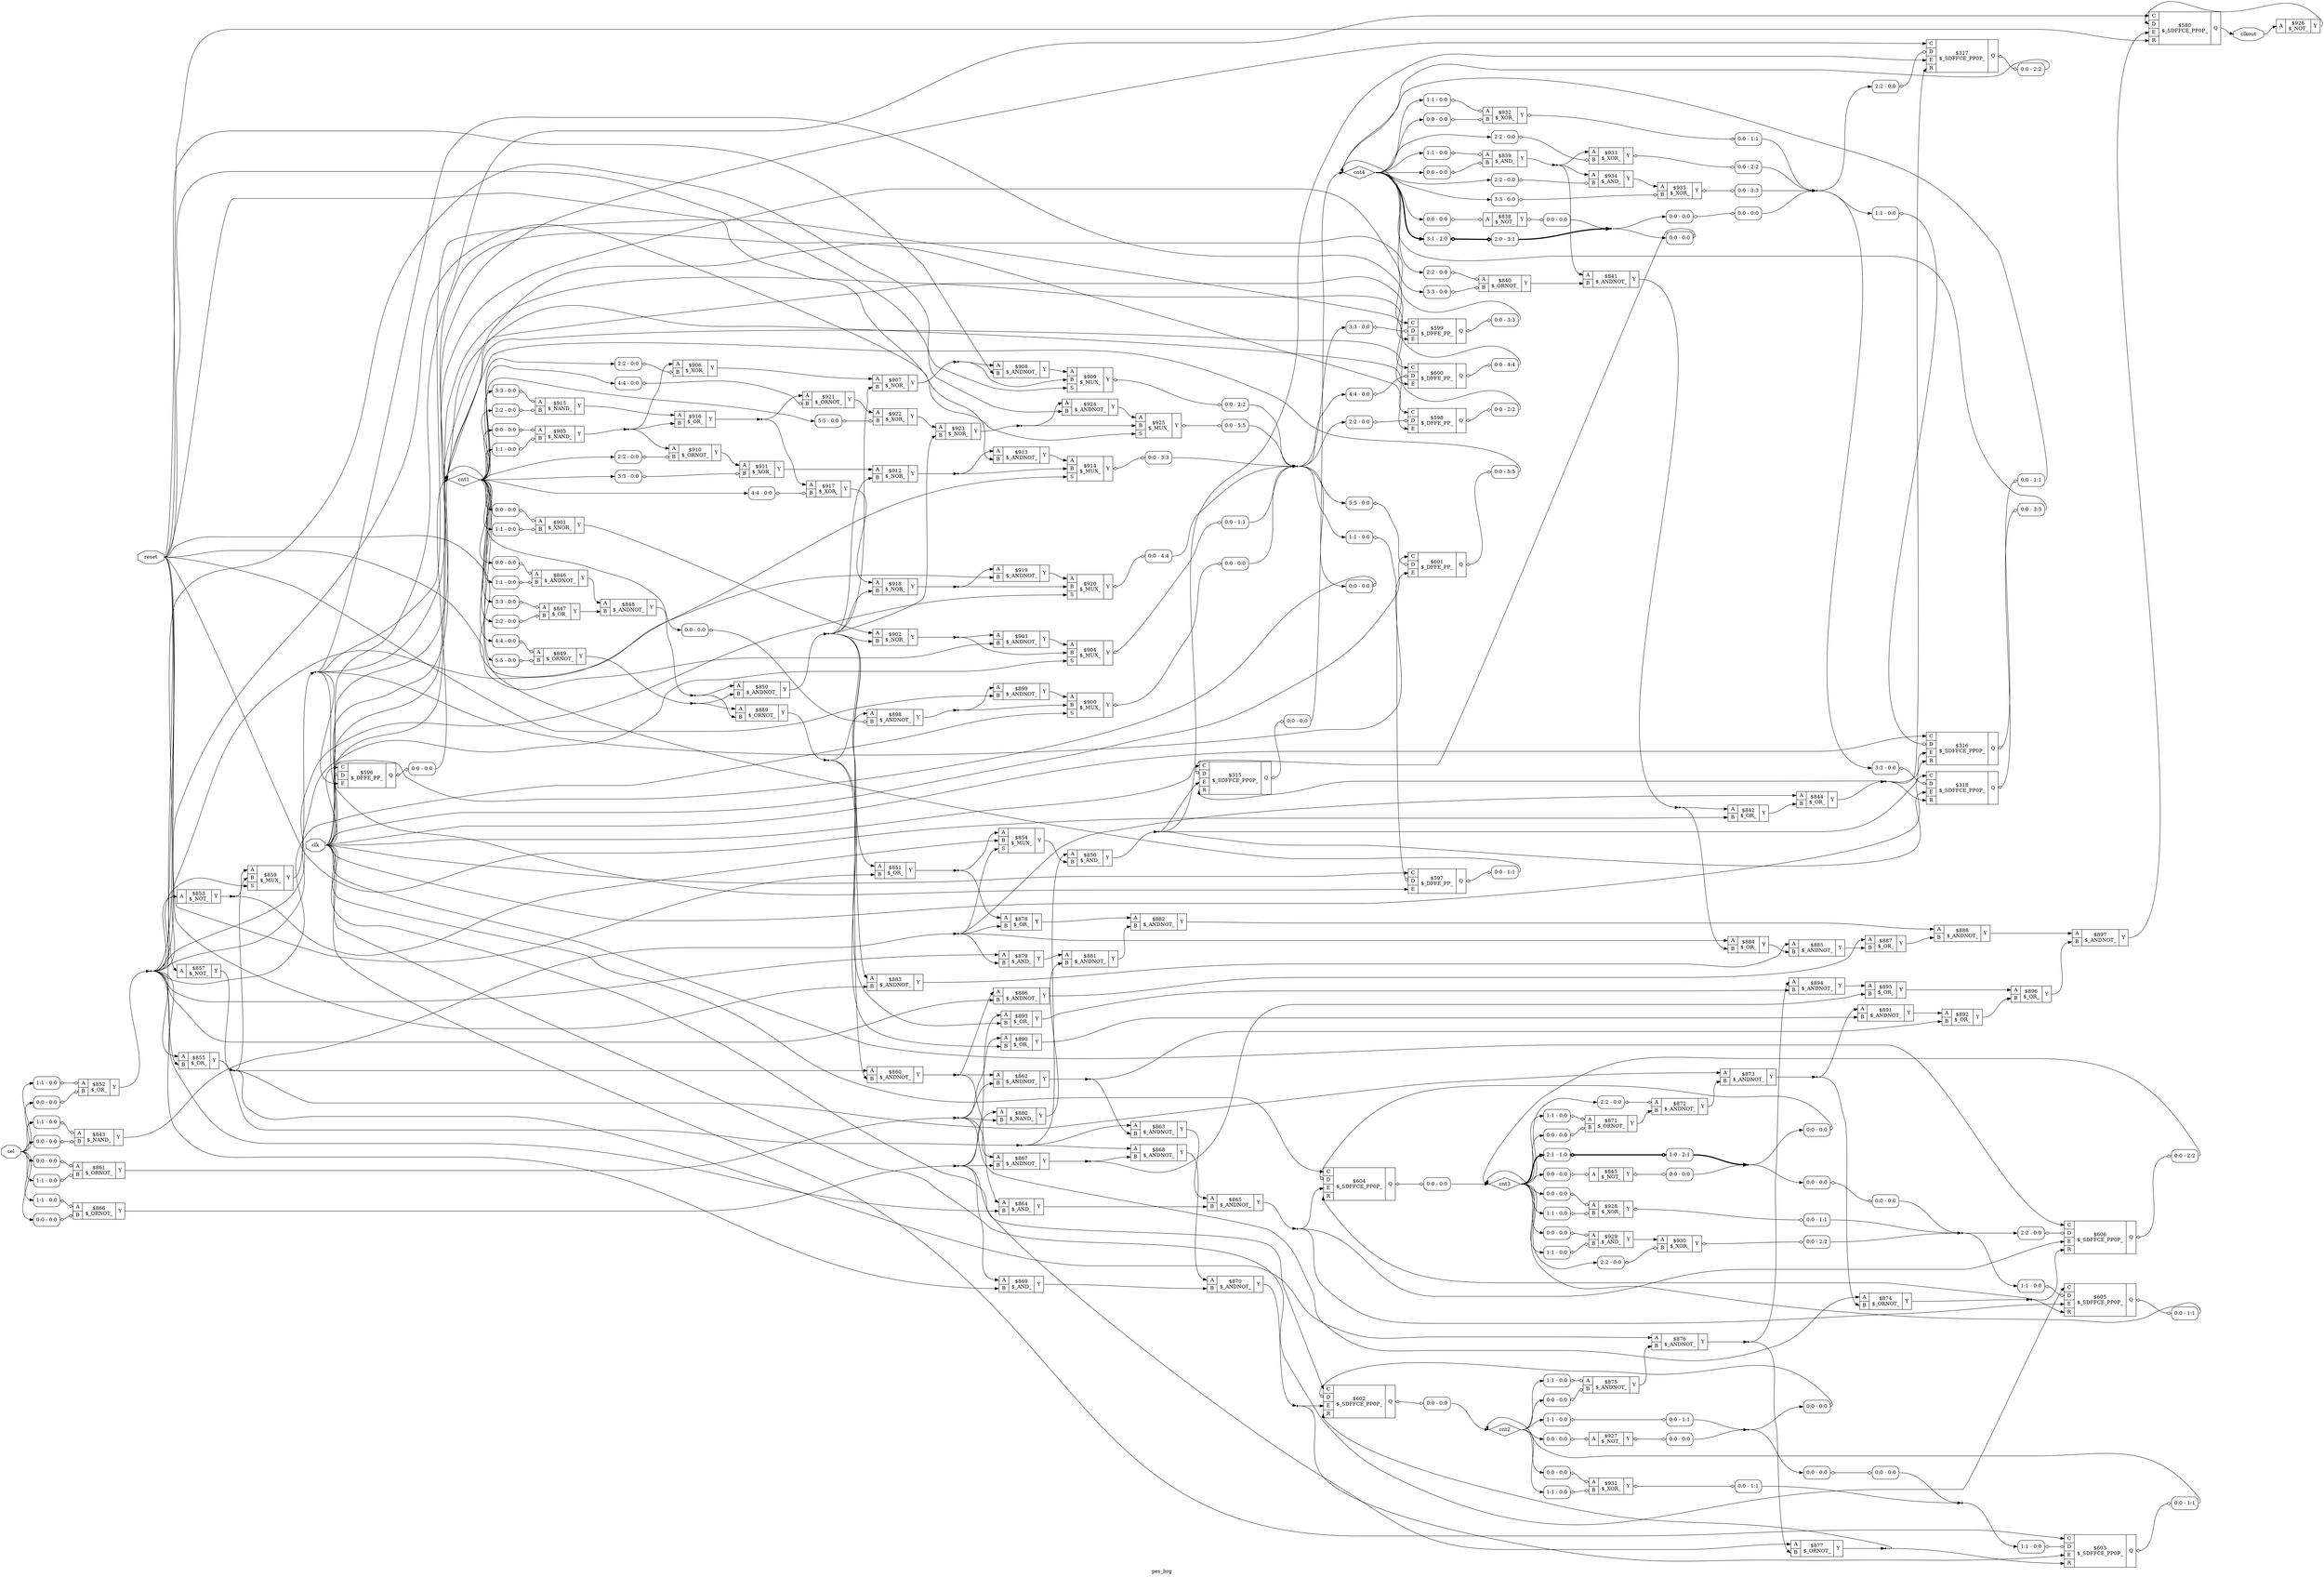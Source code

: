 digraph "pes_brg" {
label="pes_brg";
rankdir="LR";
remincross=true;
n90 [ shape=octagon, label="clk", color="black", fontcolor="black" ];
n91 [ shape=octagon, label="clkout", color="black", fontcolor="black" ];
n92 [ shape=diamond, label="cnt1", color="black", fontcolor="black" ];
n93 [ shape=diamond, label="cnt2", color="black", fontcolor="black" ];
n94 [ shape=diamond, label="cnt3", color="black", fontcolor="black" ];
n95 [ shape=diamond, label="cnt4", color="black", fontcolor="black" ];
n96 [ shape=octagon, label="reset", color="black", fontcolor="black" ];
n97 [ shape=octagon, label="sel", color="black", fontcolor="black" ];
c100 [ shape=record, label="{{<p98> A}|$838\n$_NOT_|{<p99> Y}}",  ];
x0 [ shape=record, style=rounded, label="<s0> 0:0 - 0:0 ", color="black", fontcolor="black" ];
x0:e -> c100:p98:w [arrowhead=odiamond, arrowtail=odiamond, dir=both, color="black", fontcolor="black", label=""];
x1 [ shape=record, style=rounded, label="<s0> 0:0 - 0:0 ", color="black", fontcolor="black" ];
c100:p99:e -> x1:w [arrowhead=odiamond, arrowtail=odiamond, dir=both, color="black", fontcolor="black", label=""];
c102 [ shape=record, label="{{<p98> A|<p101> B}|$839\n$_AND_|{<p99> Y}}",  ];
x2 [ shape=record, style=rounded, label="<s0> 1:1 - 0:0 ", color="black", fontcolor="black" ];
x2:e -> c102:p98:w [arrowhead=odiamond, arrowtail=odiamond, dir=both, color="black", fontcolor="black", label=""];
x3 [ shape=record, style=rounded, label="<s0> 0:0 - 0:0 ", color="black", fontcolor="black" ];
x3:e -> c102:p101:w [arrowhead=odiamond, arrowtail=odiamond, dir=both, color="black", fontcolor="black", label=""];
c103 [ shape=record, label="{{<p98> A|<p101> B}|$840\n$_ORNOT_|{<p99> Y}}",  ];
x4 [ shape=record, style=rounded, label="<s0> 2:2 - 0:0 ", color="black", fontcolor="black" ];
x4:e -> c103:p98:w [arrowhead=odiamond, arrowtail=odiamond, dir=both, color="black", fontcolor="black", label=""];
x5 [ shape=record, style=rounded, label="<s0> 3:3 - 0:0 ", color="black", fontcolor="black" ];
x5:e -> c103:p101:w [arrowhead=odiamond, arrowtail=odiamond, dir=both, color="black", fontcolor="black", label=""];
c104 [ shape=record, label="{{<p98> A|<p101> B}|$841\n$_ANDNOT_|{<p99> Y}}",  ];
c105 [ shape=record, label="{{<p98> A|<p101> B}|$842\n$_OR_|{<p99> Y}}",  ];
c106 [ shape=record, label="{{<p98> A|<p101> B}|$843\n$_NAND_|{<p99> Y}}",  ];
x6 [ shape=record, style=rounded, label="<s0> 1:1 - 0:0 ", color="black", fontcolor="black" ];
x6:e -> c106:p98:w [arrowhead=odiamond, arrowtail=odiamond, dir=both, color="black", fontcolor="black", label=""];
x7 [ shape=record, style=rounded, label="<s0> 0:0 - 0:0 ", color="black", fontcolor="black" ];
x7:e -> c106:p101:w [arrowhead=odiamond, arrowtail=odiamond, dir=both, color="black", fontcolor="black", label=""];
c107 [ shape=record, label="{{<p98> A|<p101> B}|$844\n$_OR_|{<p99> Y}}",  ];
c108 [ shape=record, label="{{<p98> A}|$845\n$_NOT_|{<p99> Y}}",  ];
x8 [ shape=record, style=rounded, label="<s0> 0:0 - 0:0 ", color="black", fontcolor="black" ];
x8:e -> c108:p98:w [arrowhead=odiamond, arrowtail=odiamond, dir=both, color="black", fontcolor="black", label=""];
x9 [ shape=record, style=rounded, label="<s0> 0:0 - 0:0 ", color="black", fontcolor="black" ];
c108:p99:e -> x9:w [arrowhead=odiamond, arrowtail=odiamond, dir=both, color="black", fontcolor="black", label=""];
c109 [ shape=record, label="{{<p98> A|<p101> B}|$846\n$_ANDNOT_|{<p99> Y}}",  ];
x10 [ shape=record, style=rounded, label="<s0> 0:0 - 0:0 ", color="black", fontcolor="black" ];
x10:e -> c109:p98:w [arrowhead=odiamond, arrowtail=odiamond, dir=both, color="black", fontcolor="black", label=""];
x11 [ shape=record, style=rounded, label="<s0> 1:1 - 0:0 ", color="black", fontcolor="black" ];
x11:e -> c109:p101:w [arrowhead=odiamond, arrowtail=odiamond, dir=both, color="black", fontcolor="black", label=""];
c110 [ shape=record, label="{{<p98> A|<p101> B}|$847\n$_OR_|{<p99> Y}}",  ];
x12 [ shape=record, style=rounded, label="<s0> 3:3 - 0:0 ", color="black", fontcolor="black" ];
x12:e -> c110:p98:w [arrowhead=odiamond, arrowtail=odiamond, dir=both, color="black", fontcolor="black", label=""];
x13 [ shape=record, style=rounded, label="<s0> 2:2 - 0:0 ", color="black", fontcolor="black" ];
x13:e -> c110:p101:w [arrowhead=odiamond, arrowtail=odiamond, dir=both, color="black", fontcolor="black", label=""];
c111 [ shape=record, label="{{<p98> A|<p101> B}|$848\n$_ANDNOT_|{<p99> Y}}",  ];
c112 [ shape=record, label="{{<p98> A|<p101> B}|$849\n$_ORNOT_|{<p99> Y}}",  ];
x14 [ shape=record, style=rounded, label="<s0> 4:4 - 0:0 ", color="black", fontcolor="black" ];
x14:e -> c112:p98:w [arrowhead=odiamond, arrowtail=odiamond, dir=both, color="black", fontcolor="black", label=""];
x15 [ shape=record, style=rounded, label="<s0> 5:5 - 0:0 ", color="black", fontcolor="black" ];
x15:e -> c112:p101:w [arrowhead=odiamond, arrowtail=odiamond, dir=both, color="black", fontcolor="black", label=""];
c113 [ shape=record, label="{{<p98> A|<p101> B}|$850\n$_ANDNOT_|{<p99> Y}}",  ];
c114 [ shape=record, label="{{<p98> A|<p101> B}|$851\n$_OR_|{<p99> Y}}",  ];
c115 [ shape=record, label="{{<p98> A|<p101> B}|$852\n$_OR_|{<p99> Y}}",  ];
x16 [ shape=record, style=rounded, label="<s0> 1:1 - 0:0 ", color="black", fontcolor="black" ];
x16:e -> c115:p98:w [arrowhead=odiamond, arrowtail=odiamond, dir=both, color="black", fontcolor="black", label=""];
x17 [ shape=record, style=rounded, label="<s0> 0:0 - 0:0 ", color="black", fontcolor="black" ];
x17:e -> c115:p101:w [arrowhead=odiamond, arrowtail=odiamond, dir=both, color="black", fontcolor="black", label=""];
c116 [ shape=record, label="{{<p98> A}|$853\n$_NOT_|{<p99> Y}}",  ];
c118 [ shape=record, label="{{<p98> A|<p101> B|<p117> S}|$854\n$_MUX_|{<p99> Y}}",  ];
c119 [ shape=record, label="{{<p98> A|<p101> B}|$855\n$_OR_|{<p99> Y}}",  ];
c120 [ shape=record, label="{{<p98> A|<p101> B}|$856\n$_AND_|{<p99> Y}}",  ];
c121 [ shape=record, label="{{<p98> A}|$857\n$_NOT_|{<p99> Y}}",  ];
c122 [ shape=record, label="{{<p98> A|<p101> B|<p117> S}|$859\n$_MUX_|{<p99> Y}}",  ];
c123 [ shape=record, label="{{<p98> A|<p101> B}|$860\n$_ANDNOT_|{<p99> Y}}",  ];
c124 [ shape=record, label="{{<p98> A|<p101> B}|$861\n$_ORNOT_|{<p99> Y}}",  ];
x18 [ shape=record, style=rounded, label="<s0> 0:0 - 0:0 ", color="black", fontcolor="black" ];
x18:e -> c124:p98:w [arrowhead=odiamond, arrowtail=odiamond, dir=both, color="black", fontcolor="black", label=""];
x19 [ shape=record, style=rounded, label="<s0> 1:1 - 0:0 ", color="black", fontcolor="black" ];
x19:e -> c124:p101:w [arrowhead=odiamond, arrowtail=odiamond, dir=both, color="black", fontcolor="black", label=""];
c125 [ shape=record, label="{{<p98> A|<p101> B}|$862\n$_ANDNOT_|{<p99> Y}}",  ];
c126 [ shape=record, label="{{<p98> A|<p101> B}|$863\n$_ANDNOT_|{<p99> Y}}",  ];
c127 [ shape=record, label="{{<p98> A|<p101> B}|$864\n$_AND_|{<p99> Y}}",  ];
c128 [ shape=record, label="{{<p98> A|<p101> B}|$865\n$_ANDNOT_|{<p99> Y}}",  ];
c129 [ shape=record, label="{{<p98> A|<p101> B}|$866\n$_ORNOT_|{<p99> Y}}",  ];
x20 [ shape=record, style=rounded, label="<s0> 1:1 - 0:0 ", color="black", fontcolor="black" ];
x20:e -> c129:p98:w [arrowhead=odiamond, arrowtail=odiamond, dir=both, color="black", fontcolor="black", label=""];
x21 [ shape=record, style=rounded, label="<s0> 0:0 - 0:0 ", color="black", fontcolor="black" ];
x21:e -> c129:p101:w [arrowhead=odiamond, arrowtail=odiamond, dir=both, color="black", fontcolor="black", label=""];
c130 [ shape=record, label="{{<p98> A|<p101> B}|$867\n$_ANDNOT_|{<p99> Y}}",  ];
c131 [ shape=record, label="{{<p98> A|<p101> B}|$868\n$_ANDNOT_|{<p99> Y}}",  ];
c132 [ shape=record, label="{{<p98> A|<p101> B}|$869\n$_AND_|{<p99> Y}}",  ];
c133 [ shape=record, label="{{<p98> A|<p101> B}|$870\n$_ANDNOT_|{<p99> Y}}",  ];
c134 [ shape=record, label="{{<p98> A|<p101> B}|$871\n$_ORNOT_|{<p99> Y}}",  ];
x22 [ shape=record, style=rounded, label="<s0> 1:1 - 0:0 ", color="black", fontcolor="black" ];
x22:e -> c134:p98:w [arrowhead=odiamond, arrowtail=odiamond, dir=both, color="black", fontcolor="black", label=""];
x23 [ shape=record, style=rounded, label="<s0> 0:0 - 0:0 ", color="black", fontcolor="black" ];
x23:e -> c134:p101:w [arrowhead=odiamond, arrowtail=odiamond, dir=both, color="black", fontcolor="black", label=""];
c135 [ shape=record, label="{{<p98> A|<p101> B}|$872\n$_ANDNOT_|{<p99> Y}}",  ];
x24 [ shape=record, style=rounded, label="<s0> 2:2 - 0:0 ", color="black", fontcolor="black" ];
x24:e -> c135:p98:w [arrowhead=odiamond, arrowtail=odiamond, dir=both, color="black", fontcolor="black", label=""];
c136 [ shape=record, label="{{<p98> A|<p101> B}|$873\n$_ANDNOT_|{<p99> Y}}",  ];
c137 [ shape=record, label="{{<p98> A|<p101> B}|$874\n$_ORNOT_|{<p99> Y}}",  ];
c138 [ shape=record, label="{{<p98> A|<p101> B}|$875\n$_ANDNOT_|{<p99> Y}}",  ];
x25 [ shape=record, style=rounded, label="<s0> 1:1 - 0:0 ", color="black", fontcolor="black" ];
x25:e -> c138:p98:w [arrowhead=odiamond, arrowtail=odiamond, dir=both, color="black", fontcolor="black", label=""];
x26 [ shape=record, style=rounded, label="<s0> 0:0 - 0:0 ", color="black", fontcolor="black" ];
x26:e -> c138:p101:w [arrowhead=odiamond, arrowtail=odiamond, dir=both, color="black", fontcolor="black", label=""];
c139 [ shape=record, label="{{<p98> A|<p101> B}|$876\n$_ANDNOT_|{<p99> Y}}",  ];
c140 [ shape=record, label="{{<p98> A|<p101> B}|$877\n$_ORNOT_|{<p99> Y}}",  ];
c141 [ shape=record, label="{{<p98> A|<p101> B}|$878\n$_OR_|{<p99> Y}}",  ];
c142 [ shape=record, label="{{<p98> A|<p101> B}|$879\n$_AND_|{<p99> Y}}",  ];
c143 [ shape=record, label="{{<p98> A|<p101> B}|$880\n$_NAND_|{<p99> Y}}",  ];
c144 [ shape=record, label="{{<p98> A|<p101> B}|$881\n$_ANDNOT_|{<p99> Y}}",  ];
c145 [ shape=record, label="{{<p98> A|<p101> B}|$882\n$_ANDNOT_|{<p99> Y}}",  ];
c146 [ shape=record, label="{{<p98> A|<p101> B}|$883\n$_ANDNOT_|{<p99> Y}}",  ];
c147 [ shape=record, label="{{<p98> A|<p101> B}|$884\n$_OR_|{<p99> Y}}",  ];
c148 [ shape=record, label="{{<p98> A|<p101> B}|$885\n$_ANDNOT_|{<p99> Y}}",  ];
c149 [ shape=record, label="{{<p98> A|<p101> B}|$886\n$_ANDNOT_|{<p99> Y}}",  ];
c150 [ shape=record, label="{{<p98> A|<p101> B}|$887\n$_OR_|{<p99> Y}}",  ];
c151 [ shape=record, label="{{<p98> A|<p101> B}|$888\n$_ANDNOT_|{<p99> Y}}",  ];
c152 [ shape=record, label="{{<p98> A|<p101> B}|$889\n$_ORNOT_|{<p99> Y}}",  ];
c153 [ shape=record, label="{{<p98> A|<p101> B}|$890\n$_OR_|{<p99> Y}}",  ];
c154 [ shape=record, label="{{<p98> A|<p101> B}|$891\n$_ANDNOT_|{<p99> Y}}",  ];
c155 [ shape=record, label="{{<p98> A|<p101> B}|$892\n$_OR_|{<p99> Y}}",  ];
c156 [ shape=record, label="{{<p98> A|<p101> B}|$893\n$_OR_|{<p99> Y}}",  ];
c157 [ shape=record, label="{{<p98> A|<p101> B}|$894\n$_ANDNOT_|{<p99> Y}}",  ];
c158 [ shape=record, label="{{<p98> A|<p101> B}|$895\n$_OR_|{<p99> Y}}",  ];
c159 [ shape=record, label="{{<p98> A|<p101> B}|$896\n$_OR_|{<p99> Y}}",  ];
c160 [ shape=record, label="{{<p98> A|<p101> B}|$897\n$_ANDNOT_|{<p99> Y}}",  ];
c161 [ shape=record, label="{{<p98> A|<p101> B}|$898\n$_ANDNOT_|{<p99> Y}}",  ];
x27 [ shape=record, style=rounded, label="<s0> 0:0 - 0:0 ", color="black", fontcolor="black" ];
x27:e -> c161:p101:w [arrowhead=odiamond, arrowtail=odiamond, dir=both, color="black", fontcolor="black", label=""];
c162 [ shape=record, label="{{<p98> A|<p101> B}|$899\n$_ANDNOT_|{<p99> Y}}",  ];
c163 [ shape=record, label="{{<p98> A|<p101> B|<p117> S}|$900\n$_MUX_|{<p99> Y}}",  ];
x28 [ shape=record, style=rounded, label="<s0> 0:0 - 0:0 ", color="black", fontcolor="black" ];
c163:p99:e -> x28:w [arrowhead=odiamond, arrowtail=odiamond, dir=both, color="black", fontcolor="black", label=""];
c164 [ shape=record, label="{{<p98> A|<p101> B}|$901\n$_XNOR_|{<p99> Y}}",  ];
x29 [ shape=record, style=rounded, label="<s0> 0:0 - 0:0 ", color="black", fontcolor="black" ];
x29:e -> c164:p98:w [arrowhead=odiamond, arrowtail=odiamond, dir=both, color="black", fontcolor="black", label=""];
x30 [ shape=record, style=rounded, label="<s0> 1:1 - 0:0 ", color="black", fontcolor="black" ];
x30:e -> c164:p101:w [arrowhead=odiamond, arrowtail=odiamond, dir=both, color="black", fontcolor="black", label=""];
c165 [ shape=record, label="{{<p98> A|<p101> B}|$902\n$_NOR_|{<p99> Y}}",  ];
c166 [ shape=record, label="{{<p98> A|<p101> B}|$903\n$_ANDNOT_|{<p99> Y}}",  ];
c167 [ shape=record, label="{{<p98> A|<p101> B|<p117> S}|$904\n$_MUX_|{<p99> Y}}",  ];
x31 [ shape=record, style=rounded, label="<s0> 0:0 - 1:1 ", color="black", fontcolor="black" ];
c167:p99:e -> x31:w [arrowhead=odiamond, arrowtail=odiamond, dir=both, color="black", fontcolor="black", label=""];
c168 [ shape=record, label="{{<p98> A|<p101> B}|$905\n$_NAND_|{<p99> Y}}",  ];
x32 [ shape=record, style=rounded, label="<s0> 0:0 - 0:0 ", color="black", fontcolor="black" ];
x32:e -> c168:p98:w [arrowhead=odiamond, arrowtail=odiamond, dir=both, color="black", fontcolor="black", label=""];
x33 [ shape=record, style=rounded, label="<s0> 1:1 - 0:0 ", color="black", fontcolor="black" ];
x33:e -> c168:p101:w [arrowhead=odiamond, arrowtail=odiamond, dir=both, color="black", fontcolor="black", label=""];
c169 [ shape=record, label="{{<p98> A|<p101> B}|$906\n$_XOR_|{<p99> Y}}",  ];
x34 [ shape=record, style=rounded, label="<s0> 2:2 - 0:0 ", color="black", fontcolor="black" ];
x34:e -> c169:p101:w [arrowhead=odiamond, arrowtail=odiamond, dir=both, color="black", fontcolor="black", label=""];
c170 [ shape=record, label="{{<p98> A|<p101> B}|$907\n$_NOR_|{<p99> Y}}",  ];
c171 [ shape=record, label="{{<p98> A|<p101> B}|$908\n$_ANDNOT_|{<p99> Y}}",  ];
c172 [ shape=record, label="{{<p98> A|<p101> B|<p117> S}|$909\n$_MUX_|{<p99> Y}}",  ];
x35 [ shape=record, style=rounded, label="<s0> 0:0 - 2:2 ", color="black", fontcolor="black" ];
c172:p99:e -> x35:w [arrowhead=odiamond, arrowtail=odiamond, dir=both, color="black", fontcolor="black", label=""];
c173 [ shape=record, label="{{<p98> A|<p101> B}|$910\n$_ORNOT_|{<p99> Y}}",  ];
x36 [ shape=record, style=rounded, label="<s0> 2:2 - 0:0 ", color="black", fontcolor="black" ];
x36:e -> c173:p101:w [arrowhead=odiamond, arrowtail=odiamond, dir=both, color="black", fontcolor="black", label=""];
c174 [ shape=record, label="{{<p98> A|<p101> B}|$911\n$_XOR_|{<p99> Y}}",  ];
x37 [ shape=record, style=rounded, label="<s0> 3:3 - 0:0 ", color="black", fontcolor="black" ];
x37:e -> c174:p101:w [arrowhead=odiamond, arrowtail=odiamond, dir=both, color="black", fontcolor="black", label=""];
c175 [ shape=record, label="{{<p98> A|<p101> B}|$912\n$_NOR_|{<p99> Y}}",  ];
c176 [ shape=record, label="{{<p98> A|<p101> B}|$913\n$_ANDNOT_|{<p99> Y}}",  ];
c177 [ shape=record, label="{{<p98> A|<p101> B|<p117> S}|$914\n$_MUX_|{<p99> Y}}",  ];
x38 [ shape=record, style=rounded, label="<s0> 0:0 - 3:3 ", color="black", fontcolor="black" ];
c177:p99:e -> x38:w [arrowhead=odiamond, arrowtail=odiamond, dir=both, color="black", fontcolor="black", label=""];
c178 [ shape=record, label="{{<p98> A|<p101> B}|$915\n$_NAND_|{<p99> Y}}",  ];
x39 [ shape=record, style=rounded, label="<s0> 3:3 - 0:0 ", color="black", fontcolor="black" ];
x39:e -> c178:p98:w [arrowhead=odiamond, arrowtail=odiamond, dir=both, color="black", fontcolor="black", label=""];
x40 [ shape=record, style=rounded, label="<s0> 2:2 - 0:0 ", color="black", fontcolor="black" ];
x40:e -> c178:p101:w [arrowhead=odiamond, arrowtail=odiamond, dir=both, color="black", fontcolor="black", label=""];
c179 [ shape=record, label="{{<p98> A|<p101> B}|$916\n$_OR_|{<p99> Y}}",  ];
c180 [ shape=record, label="{{<p98> A|<p101> B}|$917\n$_XOR_|{<p99> Y}}",  ];
x41 [ shape=record, style=rounded, label="<s0> 4:4 - 0:0 ", color="black", fontcolor="black" ];
x41:e -> c180:p101:w [arrowhead=odiamond, arrowtail=odiamond, dir=both, color="black", fontcolor="black", label=""];
c181 [ shape=record, label="{{<p98> A|<p101> B}|$918\n$_NOR_|{<p99> Y}}",  ];
c182 [ shape=record, label="{{<p98> A|<p101> B}|$919\n$_ANDNOT_|{<p99> Y}}",  ];
c183 [ shape=record, label="{{<p98> A|<p101> B|<p117> S}|$920\n$_MUX_|{<p99> Y}}",  ];
x42 [ shape=record, style=rounded, label="<s0> 0:0 - 4:4 ", color="black", fontcolor="black" ];
c183:p99:e -> x42:w [arrowhead=odiamond, arrowtail=odiamond, dir=both, color="black", fontcolor="black", label=""];
c184 [ shape=record, label="{{<p98> A|<p101> B}|$921\n$_ORNOT_|{<p99> Y}}",  ];
x43 [ shape=record, style=rounded, label="<s0> 4:4 - 0:0 ", color="black", fontcolor="black" ];
x43:e -> c184:p101:w [arrowhead=odiamond, arrowtail=odiamond, dir=both, color="black", fontcolor="black", label=""];
c185 [ shape=record, label="{{<p98> A|<p101> B}|$922\n$_XOR_|{<p99> Y}}",  ];
x44 [ shape=record, style=rounded, label="<s0> 5:5 - 0:0 ", color="black", fontcolor="black" ];
x44:e -> c185:p101:w [arrowhead=odiamond, arrowtail=odiamond, dir=both, color="black", fontcolor="black", label=""];
c186 [ shape=record, label="{{<p98> A|<p101> B}|$923\n$_NOR_|{<p99> Y}}",  ];
c187 [ shape=record, label="{{<p98> A|<p101> B}|$924\n$_ANDNOT_|{<p99> Y}}",  ];
c188 [ shape=record, label="{{<p98> A|<p101> B|<p117> S}|$925\n$_MUX_|{<p99> Y}}",  ];
x45 [ shape=record, style=rounded, label="<s0> 0:0 - 5:5 ", color="black", fontcolor="black" ];
c188:p99:e -> x45:w [arrowhead=odiamond, arrowtail=odiamond, dir=both, color="black", fontcolor="black", label=""];
c189 [ shape=record, label="{{<p98> A}|$926\n$_NOT_|{<p99> Y}}",  ];
c190 [ shape=record, label="{{<p98> A}|$927\n$_NOT_|{<p99> Y}}",  ];
x46 [ shape=record, style=rounded, label="<s0> 0:0 - 0:0 ", color="black", fontcolor="black" ];
x46:e -> c190:p98:w [arrowhead=odiamond, arrowtail=odiamond, dir=both, color="black", fontcolor="black", label=""];
x47 [ shape=record, style=rounded, label="<s0> 0:0 - 0:0 ", color="black", fontcolor="black" ];
c190:p99:e -> x47:w [arrowhead=odiamond, arrowtail=odiamond, dir=both, color="black", fontcolor="black", label=""];
c191 [ shape=record, label="{{<p98> A|<p101> B}|$928\n$_XOR_|{<p99> Y}}",  ];
x48 [ shape=record, style=rounded, label="<s0> 0:0 - 0:0 ", color="black", fontcolor="black" ];
x48:e -> c191:p98:w [arrowhead=odiamond, arrowtail=odiamond, dir=both, color="black", fontcolor="black", label=""];
x49 [ shape=record, style=rounded, label="<s0> 1:1 - 0:0 ", color="black", fontcolor="black" ];
x49:e -> c191:p101:w [arrowhead=odiamond, arrowtail=odiamond, dir=both, color="black", fontcolor="black", label=""];
x50 [ shape=record, style=rounded, label="<s0> 0:0 - 1:1 ", color="black", fontcolor="black" ];
c191:p99:e -> x50:w [arrowhead=odiamond, arrowtail=odiamond, dir=both, color="black", fontcolor="black", label=""];
c192 [ shape=record, label="{{<p98> A|<p101> B}|$929\n$_AND_|{<p99> Y}}",  ];
x51 [ shape=record, style=rounded, label="<s0> 0:0 - 0:0 ", color="black", fontcolor="black" ];
x51:e -> c192:p98:w [arrowhead=odiamond, arrowtail=odiamond, dir=both, color="black", fontcolor="black", label=""];
x52 [ shape=record, style=rounded, label="<s0> 1:1 - 0:0 ", color="black", fontcolor="black" ];
x52:e -> c192:p101:w [arrowhead=odiamond, arrowtail=odiamond, dir=both, color="black", fontcolor="black", label=""];
c193 [ shape=record, label="{{<p98> A|<p101> B}|$930\n$_XOR_|{<p99> Y}}",  ];
x53 [ shape=record, style=rounded, label="<s0> 2:2 - 0:0 ", color="black", fontcolor="black" ];
x53:e -> c193:p101:w [arrowhead=odiamond, arrowtail=odiamond, dir=both, color="black", fontcolor="black", label=""];
x54 [ shape=record, style=rounded, label="<s0> 0:0 - 2:2 ", color="black", fontcolor="black" ];
c193:p99:e -> x54:w [arrowhead=odiamond, arrowtail=odiamond, dir=both, color="black", fontcolor="black", label=""];
c194 [ shape=record, label="{{<p98> A|<p101> B}|$931\n$_XOR_|{<p99> Y}}",  ];
x55 [ shape=record, style=rounded, label="<s0> 0:0 - 0:0 ", color="black", fontcolor="black" ];
x55:e -> c194:p98:w [arrowhead=odiamond, arrowtail=odiamond, dir=both, color="black", fontcolor="black", label=""];
x56 [ shape=record, style=rounded, label="<s0> 1:1 - 0:0 ", color="black", fontcolor="black" ];
x56:e -> c194:p101:w [arrowhead=odiamond, arrowtail=odiamond, dir=both, color="black", fontcolor="black", label=""];
x57 [ shape=record, style=rounded, label="<s0> 0:0 - 1:1 ", color="black", fontcolor="black" ];
c194:p99:e -> x57:w [arrowhead=odiamond, arrowtail=odiamond, dir=both, color="black", fontcolor="black", label=""];
c195 [ shape=record, label="{{<p98> A|<p101> B}|$932\n$_XOR_|{<p99> Y}}",  ];
x58 [ shape=record, style=rounded, label="<s0> 1:1 - 0:0 ", color="black", fontcolor="black" ];
x58:e -> c195:p98:w [arrowhead=odiamond, arrowtail=odiamond, dir=both, color="black", fontcolor="black", label=""];
x59 [ shape=record, style=rounded, label="<s0> 0:0 - 0:0 ", color="black", fontcolor="black" ];
x59:e -> c195:p101:w [arrowhead=odiamond, arrowtail=odiamond, dir=both, color="black", fontcolor="black", label=""];
x60 [ shape=record, style=rounded, label="<s0> 0:0 - 1:1 ", color="black", fontcolor="black" ];
c195:p99:e -> x60:w [arrowhead=odiamond, arrowtail=odiamond, dir=both, color="black", fontcolor="black", label=""];
c196 [ shape=record, label="{{<p98> A|<p101> B}|$933\n$_XOR_|{<p99> Y}}",  ];
x61 [ shape=record, style=rounded, label="<s0> 2:2 - 0:0 ", color="black", fontcolor="black" ];
x61:e -> c196:p101:w [arrowhead=odiamond, arrowtail=odiamond, dir=both, color="black", fontcolor="black", label=""];
x62 [ shape=record, style=rounded, label="<s0> 0:0 - 2:2 ", color="black", fontcolor="black" ];
c196:p99:e -> x62:w [arrowhead=odiamond, arrowtail=odiamond, dir=both, color="black", fontcolor="black", label=""];
c197 [ shape=record, label="{{<p98> A|<p101> B}|$934\n$_AND_|{<p99> Y}}",  ];
x63 [ shape=record, style=rounded, label="<s0> 2:2 - 0:0 ", color="black", fontcolor="black" ];
x63:e -> c197:p101:w [arrowhead=odiamond, arrowtail=odiamond, dir=both, color="black", fontcolor="black", label=""];
c198 [ shape=record, label="{{<p98> A|<p101> B}|$935\n$_XOR_|{<p99> Y}}",  ];
x64 [ shape=record, style=rounded, label="<s0> 3:3 - 0:0 ", color="black", fontcolor="black" ];
x64:e -> c198:p101:w [arrowhead=odiamond, arrowtail=odiamond, dir=both, color="black", fontcolor="black", label=""];
x65 [ shape=record, style=rounded, label="<s0> 0:0 - 3:3 ", color="black", fontcolor="black" ];
c198:p99:e -> x65:w [arrowhead=odiamond, arrowtail=odiamond, dir=both, color="black", fontcolor="black", label=""];
c204 [ shape=record, label="{{<p199> C|<p200> D|<p201> E|<p202> R}|$315\n$_SDFFCE_PP0P_|{<p203> Q}}",  ];
x66 [ shape=record, style=rounded, label="<s0> 0:0 - 0:0 ", color="black", fontcolor="black" ];
x66:e -> c204:p200:w [arrowhead=odiamond, arrowtail=odiamond, dir=both, color="black", fontcolor="black", label=""];
x67 [ shape=record, style=rounded, label="<s0> 0:0 - 0:0 ", color="black", fontcolor="black" ];
c204:p203:e -> x67:w [arrowhead=odiamond, arrowtail=odiamond, dir=both, color="black", fontcolor="black", label=""];
c205 [ shape=record, label="{{<p199> C|<p200> D|<p201> E|<p202> R}|$316\n$_SDFFCE_PP0P_|{<p203> Q}}",  ];
x68 [ shape=record, style=rounded, label="<s0> 1:1 - 0:0 ", color="black", fontcolor="black" ];
x68:e -> c205:p200:w [arrowhead=odiamond, arrowtail=odiamond, dir=both, color="black", fontcolor="black", label=""];
x69 [ shape=record, style=rounded, label="<s0> 0:0 - 1:1 ", color="black", fontcolor="black" ];
c205:p203:e -> x69:w [arrowhead=odiamond, arrowtail=odiamond, dir=both, color="black", fontcolor="black", label=""];
c206 [ shape=record, label="{{<p199> C|<p200> D|<p201> E|<p202> R}|$317\n$_SDFFCE_PP0P_|{<p203> Q}}",  ];
x70 [ shape=record, style=rounded, label="<s0> 2:2 - 0:0 ", color="black", fontcolor="black" ];
x70:e -> c206:p200:w [arrowhead=odiamond, arrowtail=odiamond, dir=both, color="black", fontcolor="black", label=""];
x71 [ shape=record, style=rounded, label="<s0> 0:0 - 2:2 ", color="black", fontcolor="black" ];
c206:p203:e -> x71:w [arrowhead=odiamond, arrowtail=odiamond, dir=both, color="black", fontcolor="black", label=""];
c207 [ shape=record, label="{{<p199> C|<p200> D|<p201> E|<p202> R}|$318\n$_SDFFCE_PP0P_|{<p203> Q}}",  ];
x72 [ shape=record, style=rounded, label="<s0> 3:3 - 0:0 ", color="black", fontcolor="black" ];
x72:e -> c207:p200:w [arrowhead=odiamond, arrowtail=odiamond, dir=both, color="black", fontcolor="black", label=""];
x73 [ shape=record, style=rounded, label="<s0> 0:0 - 3:3 ", color="black", fontcolor="black" ];
c207:p203:e -> x73:w [arrowhead=odiamond, arrowtail=odiamond, dir=both, color="black", fontcolor="black", label=""];
c208 [ shape=record, label="{{<p199> C|<p200> D|<p201> E|<p202> R}|$580\n$_SDFFCE_PP0P_|{<p203> Q}}",  ];
c209 [ shape=record, label="{{<p199> C|<p200> D|<p201> E}|$596\n$_DFFE_PP_|{<p203> Q}}",  ];
x74 [ shape=record, style=rounded, label="<s0> 0:0 - 0:0 ", color="black", fontcolor="black" ];
x74:e -> c209:p200:w [arrowhead=odiamond, arrowtail=odiamond, dir=both, color="black", fontcolor="black", label=""];
x75 [ shape=record, style=rounded, label="<s0> 0:0 - 0:0 ", color="black", fontcolor="black" ];
c209:p203:e -> x75:w [arrowhead=odiamond, arrowtail=odiamond, dir=both, color="black", fontcolor="black", label=""];
c210 [ shape=record, label="{{<p199> C|<p200> D|<p201> E}|$597\n$_DFFE_PP_|{<p203> Q}}",  ];
x76 [ shape=record, style=rounded, label="<s0> 1:1 - 0:0 ", color="black", fontcolor="black" ];
x76:e -> c210:p200:w [arrowhead=odiamond, arrowtail=odiamond, dir=both, color="black", fontcolor="black", label=""];
x77 [ shape=record, style=rounded, label="<s0> 0:0 - 1:1 ", color="black", fontcolor="black" ];
c210:p203:e -> x77:w [arrowhead=odiamond, arrowtail=odiamond, dir=both, color="black", fontcolor="black", label=""];
c211 [ shape=record, label="{{<p199> C|<p200> D|<p201> E}|$598\n$_DFFE_PP_|{<p203> Q}}",  ];
x78 [ shape=record, style=rounded, label="<s0> 2:2 - 0:0 ", color="black", fontcolor="black" ];
x78:e -> c211:p200:w [arrowhead=odiamond, arrowtail=odiamond, dir=both, color="black", fontcolor="black", label=""];
x79 [ shape=record, style=rounded, label="<s0> 0:0 - 2:2 ", color="black", fontcolor="black" ];
c211:p203:e -> x79:w [arrowhead=odiamond, arrowtail=odiamond, dir=both, color="black", fontcolor="black", label=""];
c212 [ shape=record, label="{{<p199> C|<p200> D|<p201> E}|$599\n$_DFFE_PP_|{<p203> Q}}",  ];
x80 [ shape=record, style=rounded, label="<s0> 3:3 - 0:0 ", color="black", fontcolor="black" ];
x80:e -> c212:p200:w [arrowhead=odiamond, arrowtail=odiamond, dir=both, color="black", fontcolor="black", label=""];
x81 [ shape=record, style=rounded, label="<s0> 0:0 - 3:3 ", color="black", fontcolor="black" ];
c212:p203:e -> x81:w [arrowhead=odiamond, arrowtail=odiamond, dir=both, color="black", fontcolor="black", label=""];
c213 [ shape=record, label="{{<p199> C|<p200> D|<p201> E}|$600\n$_DFFE_PP_|{<p203> Q}}",  ];
x82 [ shape=record, style=rounded, label="<s0> 4:4 - 0:0 ", color="black", fontcolor="black" ];
x82:e -> c213:p200:w [arrowhead=odiamond, arrowtail=odiamond, dir=both, color="black", fontcolor="black", label=""];
x83 [ shape=record, style=rounded, label="<s0> 0:0 - 4:4 ", color="black", fontcolor="black" ];
c213:p203:e -> x83:w [arrowhead=odiamond, arrowtail=odiamond, dir=both, color="black", fontcolor="black", label=""];
c214 [ shape=record, label="{{<p199> C|<p200> D|<p201> E}|$601\n$_DFFE_PP_|{<p203> Q}}",  ];
x84 [ shape=record, style=rounded, label="<s0> 5:5 - 0:0 ", color="black", fontcolor="black" ];
x84:e -> c214:p200:w [arrowhead=odiamond, arrowtail=odiamond, dir=both, color="black", fontcolor="black", label=""];
x85 [ shape=record, style=rounded, label="<s0> 0:0 - 5:5 ", color="black", fontcolor="black" ];
c214:p203:e -> x85:w [arrowhead=odiamond, arrowtail=odiamond, dir=both, color="black", fontcolor="black", label=""];
c215 [ shape=record, label="{{<p199> C|<p200> D|<p201> E|<p202> R}|$602\n$_SDFFCE_PP0P_|{<p203> Q}}",  ];
x86 [ shape=record, style=rounded, label="<s0> 0:0 - 0:0 ", color="black", fontcolor="black" ];
x86:e -> c215:p200:w [arrowhead=odiamond, arrowtail=odiamond, dir=both, color="black", fontcolor="black", label=""];
x87 [ shape=record, style=rounded, label="<s0> 0:0 - 0:0 ", color="black", fontcolor="black" ];
c215:p203:e -> x87:w [arrowhead=odiamond, arrowtail=odiamond, dir=both, color="black", fontcolor="black", label=""];
c216 [ shape=record, label="{{<p199> C|<p200> D|<p201> E|<p202> R}|$603\n$_SDFFCE_PP0P_|{<p203> Q}}",  ];
x88 [ shape=record, style=rounded, label="<s0> 1:1 - 0:0 ", color="black", fontcolor="black" ];
x88:e -> c216:p200:w [arrowhead=odiamond, arrowtail=odiamond, dir=both, color="black", fontcolor="black", label=""];
x89 [ shape=record, style=rounded, label="<s0> 0:0 - 1:1 ", color="black", fontcolor="black" ];
c216:p203:e -> x89:w [arrowhead=odiamond, arrowtail=odiamond, dir=both, color="black", fontcolor="black", label=""];
c217 [ shape=record, label="{{<p199> C|<p200> D|<p201> E|<p202> R}|$604\n$_SDFFCE_PP0P_|{<p203> Q}}",  ];
x90 [ shape=record, style=rounded, label="<s0> 0:0 - 0:0 ", color="black", fontcolor="black" ];
x90:e -> c217:p200:w [arrowhead=odiamond, arrowtail=odiamond, dir=both, color="black", fontcolor="black", label=""];
x91 [ shape=record, style=rounded, label="<s0> 0:0 - 0:0 ", color="black", fontcolor="black" ];
c217:p203:e -> x91:w [arrowhead=odiamond, arrowtail=odiamond, dir=both, color="black", fontcolor="black", label=""];
c218 [ shape=record, label="{{<p199> C|<p200> D|<p201> E|<p202> R}|$605\n$_SDFFCE_PP0P_|{<p203> Q}}",  ];
x92 [ shape=record, style=rounded, label="<s0> 1:1 - 0:0 ", color="black", fontcolor="black" ];
x92:e -> c218:p200:w [arrowhead=odiamond, arrowtail=odiamond, dir=both, color="black", fontcolor="black", label=""];
x93 [ shape=record, style=rounded, label="<s0> 0:0 - 1:1 ", color="black", fontcolor="black" ];
c218:p203:e -> x93:w [arrowhead=odiamond, arrowtail=odiamond, dir=both, color="black", fontcolor="black", label=""];
c219 [ shape=record, label="{{<p199> C|<p200> D|<p201> E|<p202> R}|$606\n$_SDFFCE_PP0P_|{<p203> Q}}",  ];
x94 [ shape=record, style=rounded, label="<s0> 2:2 - 0:0 ", color="black", fontcolor="black" ];
x94:e -> c219:p200:w [arrowhead=odiamond, arrowtail=odiamond, dir=both, color="black", fontcolor="black", label=""];
x95 [ shape=record, style=rounded, label="<s0> 0:0 - 2:2 ", color="black", fontcolor="black" ];
c219:p203:e -> x95:w [arrowhead=odiamond, arrowtail=odiamond, dir=both, color="black", fontcolor="black", label=""];
x96 [ shape=record, style=rounded, label="<s0> 3:1 - 2:0 ", color="black", fontcolor="black" ];
x97 [ shape=record, style=rounded, label="<s0> 2:0 - 3:1 ", color="black", fontcolor="black" ];
x96:e -> x97:w [arrowhead=odiamond, arrowtail=odiamond, dir=both, color="black", fontcolor="black", style="setlinewidth(3)", label=""];
x98 [ shape=record, style=rounded, label="<s0> 0:0 - 0:0 ", color="black", fontcolor="black" ];
x99 [ shape=record, style=rounded, label="<s0> 0:0 - 0:0 ", color="black", fontcolor="black" ];
x98:e -> x99:w [arrowhead=odiamond, arrowtail=odiamond, dir=both, color="black", fontcolor="black", label=""];
x100 [ shape=record, style=rounded, label="<s0> 1:1 - 0:0 ", color="black", fontcolor="black" ];
x101 [ shape=record, style=rounded, label="<s0> 0:0 - 1:1 ", color="black", fontcolor="black" ];
x100:e -> x101:w [arrowhead=odiamond, arrowtail=odiamond, dir=both, color="black", fontcolor="black", label=""];
x102 [ shape=record, style=rounded, label="<s0> 0:0 - 0:0 ", color="black", fontcolor="black" ];
x103 [ shape=record, style=rounded, label="<s0> 0:0 - 0:0 ", color="black", fontcolor="black" ];
x102:e -> x103:w [arrowhead=odiamond, arrowtail=odiamond, dir=both, color="black", fontcolor="black", label=""];
x104 [ shape=record, style=rounded, label="<s0> 2:1 - 1:0 ", color="black", fontcolor="black" ];
x105 [ shape=record, style=rounded, label="<s0> 1:0 - 2:1 ", color="black", fontcolor="black" ];
x104:e -> x105:w [arrowhead=odiamond, arrowtail=odiamond, dir=both, color="black", fontcolor="black", style="setlinewidth(3)", label=""];
x106 [ shape=record, style=rounded, label="<s0> 0:0 - 0:0 ", color="black", fontcolor="black" ];
x107 [ shape=record, style=rounded, label="<s0> 0:0 - 0:0 ", color="black", fontcolor="black" ];
x106:e -> x107:w [arrowhead=odiamond, arrowtail=odiamond, dir=both, color="black", fontcolor="black", label=""];
n1 [ shape=point ];
x28:s0:e -> n1:w [color="black", fontcolor="black", label=""];
x31:s0:e -> n1:w [color="black", fontcolor="black", label=""];
x35:s0:e -> n1:w [color="black", fontcolor="black", label=""];
x38:s0:e -> n1:w [color="black", fontcolor="black", label=""];
x42:s0:e -> n1:w [color="black", fontcolor="black", label=""];
x45:s0:e -> n1:w [color="black", fontcolor="black", label=""];
n1:e -> x74:s0:w [color="black", fontcolor="black", label=""];
n1:e -> x76:s0:w [color="black", fontcolor="black", label=""];
n1:e -> x78:s0:w [color="black", fontcolor="black", label=""];
n1:e -> x80:s0:w [color="black", fontcolor="black", label=""];
n1:e -> x82:s0:w [color="black", fontcolor="black", label=""];
n1:e -> x84:s0:w [color="black", fontcolor="black", label=""];
c157:p99:e -> c158:p98:w [color="black", fontcolor="black", label=""];
c158:p99:e -> c159:p98:w [color="black", fontcolor="black", label=""];
c159:p99:e -> c160:p101:w [color="black", fontcolor="black", label=""];
n13 [ shape=point ];
c161:p99:e -> n13:w [color="black", fontcolor="black", label=""];
n13:e -> c162:p98:w [color="black", fontcolor="black", label=""];
n13:e -> c163:p101:w [color="black", fontcolor="black", label=""];
c162:p99:e -> c163:p98:w [color="black", fontcolor="black", label=""];
c164:p99:e -> c165:p98:w [color="black", fontcolor="black", label=""];
n16 [ shape=point ];
c165:p99:e -> n16:w [color="black", fontcolor="black", label=""];
n16:e -> c166:p98:w [color="black", fontcolor="black", label=""];
n16:e -> c167:p101:w [color="black", fontcolor="black", label=""];
c166:p99:e -> c167:p98:w [color="black", fontcolor="black", label=""];
n18 [ shape=point ];
c168:p99:e -> n18:w [color="black", fontcolor="black", label=""];
n18:e -> c169:p98:w [color="black", fontcolor="black", label=""];
n18:e -> c173:p98:w [color="black", fontcolor="black", label=""];
n18:e -> c179:p101:w [color="black", fontcolor="black", label=""];
c169:p99:e -> c170:p98:w [color="black", fontcolor="black", label=""];
n2 [ shape=point ];
c120:p99:e -> n2:w [color="black", fontcolor="black", label=""];
n2:e -> c204:p201:w [color="black", fontcolor="black", label=""];
n2:e -> c205:p201:w [color="black", fontcolor="black", label=""];
n2:e -> c206:p201:w [color="black", fontcolor="black", label=""];
n2:e -> c207:p201:w [color="black", fontcolor="black", label=""];
n20 [ shape=point ];
c170:p99:e -> n20:w [color="black", fontcolor="black", label=""];
n20:e -> c171:p98:w [color="black", fontcolor="black", label=""];
n20:e -> c172:p101:w [color="black", fontcolor="black", label=""];
c171:p99:e -> c172:p98:w [color="black", fontcolor="black", label=""];
c173:p99:e -> c174:p98:w [color="black", fontcolor="black", label=""];
c174:p99:e -> c175:p98:w [color="black", fontcolor="black", label=""];
n24 [ shape=point ];
c175:p99:e -> n24:w [color="black", fontcolor="black", label=""];
n24:e -> c176:p98:w [color="black", fontcolor="black", label=""];
n24:e -> c177:p101:w [color="black", fontcolor="black", label=""];
c176:p99:e -> c177:p98:w [color="black", fontcolor="black", label=""];
c178:p99:e -> c179:p98:w [color="black", fontcolor="black", label=""];
n27 [ shape=point ];
c179:p99:e -> n27:w [color="black", fontcolor="black", label=""];
n27:e -> c180:p98:w [color="black", fontcolor="black", label=""];
n27:e -> c184:p98:w [color="black", fontcolor="black", label=""];
c180:p99:e -> c181:p98:w [color="black", fontcolor="black", label=""];
n29 [ shape=point ];
c181:p99:e -> n29:w [color="black", fontcolor="black", label=""];
n29:e -> c182:p98:w [color="black", fontcolor="black", label=""];
n29:e -> c183:p101:w [color="black", fontcolor="black", label=""];
n3 [ shape=point ];
c128:p99:e -> n3:w [color="black", fontcolor="black", label=""];
n3:e -> c217:p201:w [color="black", fontcolor="black", label=""];
n3:e -> c218:p201:w [color="black", fontcolor="black", label=""];
n3:e -> c219:p201:w [color="black", fontcolor="black", label=""];
c182:p99:e -> c183:p98:w [color="black", fontcolor="black", label=""];
c184:p99:e -> c185:p98:w [color="black", fontcolor="black", label=""];
c185:p99:e -> c186:p98:w [color="black", fontcolor="black", label=""];
n33 [ shape=point ];
c186:p99:e -> n33:w [color="black", fontcolor="black", label=""];
n33:e -> c187:p98:w [color="black", fontcolor="black", label=""];
n33:e -> c188:p101:w [color="black", fontcolor="black", label=""];
c187:p99:e -> c188:p98:w [color="black", fontcolor="black", label=""];
c192:p99:e -> c193:p98:w [color="black", fontcolor="black", label=""];
c197:p99:e -> c198:p98:w [color="black", fontcolor="black", label=""];
n37 [ shape=point ];
c102:p99:e -> n37:w [color="black", fontcolor="black", label=""];
n37:e -> c104:p98:w [color="black", fontcolor="black", label=""];
n37:e -> c196:p98:w [color="black", fontcolor="black", label=""];
n37:e -> c197:p98:w [color="black", fontcolor="black", label=""];
c103:p99:e -> c104:p101:w [color="black", fontcolor="black", label=""];
n39 [ shape=point ];
c104:p99:e -> n39:w [color="black", fontcolor="black", label=""];
n39:e -> c105:p98:w [color="black", fontcolor="black", label=""];
n39:e -> c147:p101:w [color="black", fontcolor="black", label=""];
n4 [ shape=point ];
c133:p99:e -> n4:w [color="black", fontcolor="black", label=""];
n4:e -> c215:p201:w [color="black", fontcolor="black", label=""];
n4:e -> c216:p201:w [color="black", fontcolor="black", label=""];
c105:p99:e -> c107:p101:w [color="black", fontcolor="black", label=""];
n41 [ shape=point ];
c106:p99:e -> n41:w [color="black", fontcolor="black", label=""];
n41:e -> c107:p98:w [color="black", fontcolor="black", label=""];
n41:e -> c118:p117:w [color="black", fontcolor="black", label=""];
n41:e -> c141:p101:w [color="black", fontcolor="black", label=""];
n41:e -> c142:p101:w [color="black", fontcolor="black", label=""];
n41:e -> c147:p98:w [color="black", fontcolor="black", label=""];
c109:p99:e -> c111:p98:w [color="black", fontcolor="black", label=""];
c110:p99:e -> c111:p101:w [color="black", fontcolor="black", label=""];
n44 [ shape=point ];
c111:p99:e -> n44:w [color="black", fontcolor="black", label=""];
n44:e -> c113:p98:w [color="black", fontcolor="black", label=""];
n44:e -> c152:p101:w [color="black", fontcolor="black", label=""];
n45 [ shape=point ];
c112:p99:e -> n45:w [color="black", fontcolor="black", label=""];
n45:e -> c113:p101:w [color="black", fontcolor="black", label=""];
n45:e -> c152:p98:w [color="black", fontcolor="black", label=""];
n46 [ shape=point ];
c113:p99:e -> n46:w [color="black", fontcolor="black", label=""];
n46:e -> c114:p98:w [color="black", fontcolor="black", label=""];
n46:e -> c123:p101:w [color="black", fontcolor="black", label=""];
n46:e -> c146:p98:w [color="black", fontcolor="black", label=""];
n46:e -> c165:p101:w [color="black", fontcolor="black", label=""];
n46:e -> c170:p101:w [color="black", fontcolor="black", label=""];
n46:e -> c175:p101:w [color="black", fontcolor="black", label=""];
n46:e -> c181:p101:w [color="black", fontcolor="black", label=""];
n46:e -> c186:p101:w [color="black", fontcolor="black", label=""];
n47 [ shape=point ];
c114:p99:e -> n47:w [color="black", fontcolor="black", label=""];
n47:e -> c118:p98:w [color="black", fontcolor="black", label=""];
n47:e -> c141:p98:w [color="black", fontcolor="black", label=""];
n48 [ shape=point ];
c115:p99:e -> n48:w [color="black", fontcolor="black", label=""];
n48:e -> c116:p98:w [color="black", fontcolor="black", label=""];
n48:e -> c119:p98:w [color="black", fontcolor="black", label=""];
n48:e -> c122:p117:w [color="black", fontcolor="black", label=""];
n48:e -> c127:p101:w [color="black", fontcolor="black", label=""];
n48:e -> c132:p101:w [color="black", fontcolor="black", label=""];
n48:e -> c142:p98:w [color="black", fontcolor="black", label=""];
n48:e -> c149:p101:w [color="black", fontcolor="black", label=""];
n48:e -> c163:p117:w [color="black", fontcolor="black", label=""];
n48:e -> c167:p117:w [color="black", fontcolor="black", label=""];
n48:e -> c172:p117:w [color="black", fontcolor="black", label=""];
n48:e -> c177:p117:w [color="black", fontcolor="black", label=""];
n48:e -> c183:p117:w [color="black", fontcolor="black", label=""];
n48:e -> c188:p117:w [color="black", fontcolor="black", label=""];
n49 [ shape=point ];
c116:p99:e -> n49:w [color="black", fontcolor="black", label=""];
n49:e -> c118:p101:w [color="black", fontcolor="black", label=""];
n49:e -> c122:p98:w [color="black", fontcolor="black", label=""];
n5 [ shape=point ];
c122:p99:e -> n5:w [color="black", fontcolor="black", label=""];
n5:e -> c209:p201:w [color="black", fontcolor="black", label=""];
n5:e -> c210:p201:w [color="black", fontcolor="black", label=""];
n5:e -> c211:p201:w [color="black", fontcolor="black", label=""];
n5:e -> c212:p201:w [color="black", fontcolor="black", label=""];
n5:e -> c213:p201:w [color="black", fontcolor="black", label=""];
n5:e -> c214:p201:w [color="black", fontcolor="black", label=""];
c118:p99:e -> c120:p101:w [color="black", fontcolor="black", label=""];
n51 [ shape=point ];
c119:p99:e -> n51:w [color="black", fontcolor="black", label=""];
n51:e -> c120:p98:w [color="black", fontcolor="black", label=""];
n51:e -> c126:p98:w [color="black", fontcolor="black", label=""];
n51:e -> c131:p98:w [color="black", fontcolor="black", label=""];
n52 [ shape=point ];
c121:p99:e -> n52:w [color="black", fontcolor="black", label=""];
n52:e -> c122:p101:w [color="black", fontcolor="black", label=""];
n52:e -> c123:p98:w [color="black", fontcolor="black", label=""];
n52:e -> c136:p98:w [color="black", fontcolor="black", label=""];
n52:e -> c139:p98:w [color="black", fontcolor="black", label=""];
n53 [ shape=point ];
c123:p99:e -> n53:w [color="black", fontcolor="black", label=""];
n53:e -> c125:p98:w [color="black", fontcolor="black", label=""];
n53:e -> c130:p98:w [color="black", fontcolor="black", label=""];
n53:e -> c149:p98:w [color="black", fontcolor="black", label=""];
n54 [ shape=point ];
c124:p99:e -> n54:w [color="black", fontcolor="black", label=""];
n54:e -> c125:p101:w [color="black", fontcolor="black", label=""];
n54:e -> c127:p98:w [color="black", fontcolor="black", label=""];
n54:e -> c137:p98:w [color="black", fontcolor="black", label=""];
n54:e -> c143:p101:w [color="black", fontcolor="black", label=""];
n54:e -> c153:p98:w [color="black", fontcolor="black", label=""];
n55 [ shape=point ];
c125:p99:e -> n55:w [color="black", fontcolor="black", label=""];
n55:e -> c126:p101:w [color="black", fontcolor="black", label=""];
n55:e -> c155:p101:w [color="black", fontcolor="black", label=""];
c126:p99:e -> c128:p98:w [color="black", fontcolor="black", label=""];
c127:p99:e -> c128:p101:w [color="black", fontcolor="black", label=""];
n58 [ shape=point ];
c129:p99:e -> n58:w [color="black", fontcolor="black", label=""];
n58:e -> c130:p101:w [color="black", fontcolor="black", label=""];
n58:e -> c132:p98:w [color="black", fontcolor="black", label=""];
n58:e -> c140:p98:w [color="black", fontcolor="black", label=""];
n58:e -> c143:p98:w [color="black", fontcolor="black", label=""];
n58:e -> c156:p98:w [color="black", fontcolor="black", label=""];
n59 [ shape=point ];
c130:p99:e -> n59:w [color="black", fontcolor="black", label=""];
n59:e -> c131:p101:w [color="black", fontcolor="black", label=""];
n59:e -> c158:p101:w [color="black", fontcolor="black", label=""];
c160:p99:e -> c208:p201:w [color="black", fontcolor="black", label=""];
c131:p99:e -> c133:p98:w [color="black", fontcolor="black", label=""];
c132:p99:e -> c133:p101:w [color="black", fontcolor="black", label=""];
c134:p99:e -> c135:p101:w [color="black", fontcolor="black", label=""];
c135:p99:e -> c136:p101:w [color="black", fontcolor="black", label=""];
n64 [ shape=point ];
c136:p99:e -> n64:w [color="black", fontcolor="black", label=""];
n64:e -> c137:p101:w [color="black", fontcolor="black", label=""];
n64:e -> c154:p98:w [color="black", fontcolor="black", label=""];
c138:p99:e -> c139:p101:w [color="black", fontcolor="black", label=""];
n66 [ shape=point ];
c139:p99:e -> n66:w [color="black", fontcolor="black", label=""];
n66:e -> c140:p101:w [color="black", fontcolor="black", label=""];
n66:e -> c157:p98:w [color="black", fontcolor="black", label=""];
c141:p99:e -> c145:p98:w [color="black", fontcolor="black", label=""];
c142:p99:e -> c144:p98:w [color="black", fontcolor="black", label=""];
c143:p99:e -> c144:p101:w [color="black", fontcolor="black", label=""];
n7 [ shape=point ];
c107:p99:e -> n7:w [color="black", fontcolor="black", label=""];
n7:e -> c204:p202:w [color="black", fontcolor="black", label=""];
n7:e -> c205:p202:w [color="black", fontcolor="black", label=""];
n7:e -> c206:p202:w [color="black", fontcolor="black", label=""];
n7:e -> c207:p202:w [color="black", fontcolor="black", label=""];
c144:p99:e -> c145:p101:w [color="black", fontcolor="black", label=""];
c145:p99:e -> c151:p98:w [color="black", fontcolor="black", label=""];
c146:p99:e -> c148:p98:w [color="black", fontcolor="black", label=""];
c147:p99:e -> c148:p101:w [color="black", fontcolor="black", label=""];
c148:p99:e -> c150:p101:w [color="black", fontcolor="black", label=""];
c149:p99:e -> c150:p98:w [color="black", fontcolor="black", label=""];
c150:p99:e -> c151:p101:w [color="black", fontcolor="black", label=""];
c151:p99:e -> c160:p98:w [color="black", fontcolor="black", label=""];
n78 [ shape=point ];
c152:p99:e -> n78:w [color="black", fontcolor="black", label=""];
n78:e -> c153:p101:w [color="black", fontcolor="black", label=""];
n78:e -> c156:p101:w [color="black", fontcolor="black", label=""];
n78:e -> c161:p98:w [color="black", fontcolor="black", label=""];
c153:p99:e -> c154:p101:w [color="black", fontcolor="black", label=""];
n8 [ shape=point ];
c137:p99:e -> n8:w [color="black", fontcolor="black", label=""];
n8:e -> c217:p202:w [color="black", fontcolor="black", label=""];
n8:e -> c218:p202:w [color="black", fontcolor="black", label=""];
n8:e -> c219:p202:w [color="black", fontcolor="black", label=""];
c154:p99:e -> c155:p98:w [color="black", fontcolor="black", label=""];
c155:p99:e -> c159:p101:w [color="black", fontcolor="black", label=""];
c156:p99:e -> c157:p101:w [color="black", fontcolor="black", label=""];
c189:p99:e -> c208:p200:w [color="black", fontcolor="black", label=""];
n84 [ shape=point ];
x1:s0:e -> n84:w [color="black", fontcolor="black", label=""];
x97:s0:e -> n84:w [color="black", fontcolor="black", style="setlinewidth(3)", label=""];
n84:e -> x66:s0:w [color="black", fontcolor="black", label=""];
n84:e -> x98:s0:w [color="black", fontcolor="black", label=""];
n85 [ shape=point ];
x60:s0:e -> n85:w [color="black", fontcolor="black", label=""];
x62:s0:e -> n85:w [color="black", fontcolor="black", label=""];
x65:s0:e -> n85:w [color="black", fontcolor="black", label=""];
x99:s0:e -> n85:w [color="black", fontcolor="black", label=""];
n85:e -> x68:s0:w [color="black", fontcolor="black", label=""];
n85:e -> x70:s0:w [color="black", fontcolor="black", label=""];
n85:e -> x72:s0:w [color="black", fontcolor="black", label=""];
n86 [ shape=point ];
x101:s0:e -> n86:w [color="black", fontcolor="black", label=""];
x47:s0:e -> n86:w [color="black", fontcolor="black", label=""];
n86:e -> x102:s0:w [color="black", fontcolor="black", label=""];
n86:e -> x86:s0:w [color="black", fontcolor="black", label=""];
n87 [ shape=point ];
x103:s0:e -> n87:w [color="black", fontcolor="black", label=""];
x57:s0:e -> n87:w [color="black", fontcolor="black", label=""];
n87:e -> x88:s0:w [color="black", fontcolor="black", label=""];
n88 [ shape=point ];
x105:s0:e -> n88:w [color="black", fontcolor="black", style="setlinewidth(3)", label=""];
x9:s0:e -> n88:w [color="black", fontcolor="black", label=""];
n88:e -> x106:s0:w [color="black", fontcolor="black", label=""];
n88:e -> x90:s0:w [color="black", fontcolor="black", label=""];
n89 [ shape=point ];
x107:s0:e -> n89:w [color="black", fontcolor="black", label=""];
x50:s0:e -> n89:w [color="black", fontcolor="black", label=""];
x54:s0:e -> n89:w [color="black", fontcolor="black", label=""];
n89:e -> x92:s0:w [color="black", fontcolor="black", label=""];
n89:e -> x94:s0:w [color="black", fontcolor="black", label=""];
n9 [ shape=point ];
c140:p99:e -> n9:w [color="black", fontcolor="black", label=""];
n9:e -> c215:p202:w [color="black", fontcolor="black", label=""];
n9:e -> c216:p202:w [color="black", fontcolor="black", label=""];
n90:e -> c204:p199:w [color="black", fontcolor="black", label=""];
n90:e -> c205:p199:w [color="black", fontcolor="black", label=""];
n90:e -> c206:p199:w [color="black", fontcolor="black", label=""];
n90:e -> c207:p199:w [color="black", fontcolor="black", label=""];
n90:e -> c208:p199:w [color="black", fontcolor="black", label=""];
n90:e -> c209:p199:w [color="black", fontcolor="black", label=""];
n90:e -> c210:p199:w [color="black", fontcolor="black", label=""];
n90:e -> c211:p199:w [color="black", fontcolor="black", label=""];
n90:e -> c212:p199:w [color="black", fontcolor="black", label=""];
n90:e -> c213:p199:w [color="black", fontcolor="black", label=""];
n90:e -> c214:p199:w [color="black", fontcolor="black", label=""];
n90:e -> c215:p199:w [color="black", fontcolor="black", label=""];
n90:e -> c216:p199:w [color="black", fontcolor="black", label=""];
n90:e -> c217:p199:w [color="black", fontcolor="black", label=""];
n90:e -> c218:p199:w [color="black", fontcolor="black", label=""];
n90:e -> c219:p199:w [color="black", fontcolor="black", label=""];
c208:p203:e -> n91:w [color="black", fontcolor="black", label=""];
n91:e -> c189:p98:w [color="black", fontcolor="black", label=""];
x75:s0:e -> n92:w [color="black", fontcolor="black", label=""];
x77:s0:e -> n92:w [color="black", fontcolor="black", label=""];
x79:s0:e -> n92:w [color="black", fontcolor="black", label=""];
x81:s0:e -> n92:w [color="black", fontcolor="black", label=""];
x83:s0:e -> n92:w [color="black", fontcolor="black", label=""];
x85:s0:e -> n92:w [color="black", fontcolor="black", label=""];
n92:e -> x10:s0:w [color="black", fontcolor="black", label=""];
n92:e -> x11:s0:w [color="black", fontcolor="black", label=""];
n92:e -> x12:s0:w [color="black", fontcolor="black", label=""];
n92:e -> x13:s0:w [color="black", fontcolor="black", label=""];
n92:e -> x14:s0:w [color="black", fontcolor="black", label=""];
n92:e -> x15:s0:w [color="black", fontcolor="black", label=""];
n92:e -> x27:s0:w [color="black", fontcolor="black", label=""];
n92:e -> x29:s0:w [color="black", fontcolor="black", label=""];
n92:e -> x30:s0:w [color="black", fontcolor="black", label=""];
n92:e -> x32:s0:w [color="black", fontcolor="black", label=""];
n92:e -> x33:s0:w [color="black", fontcolor="black", label=""];
n92:e -> x34:s0:w [color="black", fontcolor="black", label=""];
n92:e -> x36:s0:w [color="black", fontcolor="black", label=""];
n92:e -> x37:s0:w [color="black", fontcolor="black", label=""];
n92:e -> x39:s0:w [color="black", fontcolor="black", label=""];
n92:e -> x40:s0:w [color="black", fontcolor="black", label=""];
n92:e -> x41:s0:w [color="black", fontcolor="black", label=""];
n92:e -> x43:s0:w [color="black", fontcolor="black", label=""];
n92:e -> x44:s0:w [color="black", fontcolor="black", label=""];
x87:s0:e -> n93:w [color="black", fontcolor="black", label=""];
x89:s0:e -> n93:w [color="black", fontcolor="black", label=""];
n93:e -> x100:s0:w [color="black", fontcolor="black", label=""];
n93:e -> x25:s0:w [color="black", fontcolor="black", label=""];
n93:e -> x26:s0:w [color="black", fontcolor="black", label=""];
n93:e -> x46:s0:w [color="black", fontcolor="black", label=""];
n93:e -> x55:s0:w [color="black", fontcolor="black", label=""];
n93:e -> x56:s0:w [color="black", fontcolor="black", label=""];
x91:s0:e -> n94:w [color="black", fontcolor="black", label=""];
x93:s0:e -> n94:w [color="black", fontcolor="black", label=""];
x95:s0:e -> n94:w [color="black", fontcolor="black", label=""];
n94:e -> x104:s0:w [color="black", fontcolor="black", style="setlinewidth(3)", label=""];
n94:e -> x22:s0:w [color="black", fontcolor="black", label=""];
n94:e -> x23:s0:w [color="black", fontcolor="black", label=""];
n94:e -> x24:s0:w [color="black", fontcolor="black", label=""];
n94:e -> x48:s0:w [color="black", fontcolor="black", label=""];
n94:e -> x49:s0:w [color="black", fontcolor="black", label=""];
n94:e -> x51:s0:w [color="black", fontcolor="black", label=""];
n94:e -> x52:s0:w [color="black", fontcolor="black", label=""];
n94:e -> x53:s0:w [color="black", fontcolor="black", label=""];
n94:e -> x8:s0:w [color="black", fontcolor="black", label=""];
x67:s0:e -> n95:w [color="black", fontcolor="black", label=""];
x69:s0:e -> n95:w [color="black", fontcolor="black", label=""];
x71:s0:e -> n95:w [color="black", fontcolor="black", label=""];
x73:s0:e -> n95:w [color="black", fontcolor="black", label=""];
n95:e -> x0:s0:w [color="black", fontcolor="black", label=""];
n95:e -> x2:s0:w [color="black", fontcolor="black", label=""];
n95:e -> x3:s0:w [color="black", fontcolor="black", label=""];
n95:e -> x4:s0:w [color="black", fontcolor="black", label=""];
n95:e -> x58:s0:w [color="black", fontcolor="black", label=""];
n95:e -> x59:s0:w [color="black", fontcolor="black", label=""];
n95:e -> x5:s0:w [color="black", fontcolor="black", label=""];
n95:e -> x61:s0:w [color="black", fontcolor="black", label=""];
n95:e -> x63:s0:w [color="black", fontcolor="black", label=""];
n95:e -> x64:s0:w [color="black", fontcolor="black", label=""];
n95:e -> x96:s0:w [color="black", fontcolor="black", style="setlinewidth(3)", label=""];
n96:e -> c105:p101:w [color="black", fontcolor="black", label=""];
n96:e -> c114:p101:w [color="black", fontcolor="black", label=""];
n96:e -> c119:p101:w [color="black", fontcolor="black", label=""];
n96:e -> c121:p98:w [color="black", fontcolor="black", label=""];
n96:e -> c146:p101:w [color="black", fontcolor="black", label=""];
n96:e -> c162:p101:w [color="black", fontcolor="black", label=""];
n96:e -> c166:p101:w [color="black", fontcolor="black", label=""];
n96:e -> c171:p101:w [color="black", fontcolor="black", label=""];
n96:e -> c176:p101:w [color="black", fontcolor="black", label=""];
n96:e -> c182:p101:w [color="black", fontcolor="black", label=""];
n96:e -> c187:p101:w [color="black", fontcolor="black", label=""];
n96:e -> c208:p202:w [color="black", fontcolor="black", label=""];
n97:e -> x16:s0:w [color="black", fontcolor="black", label=""];
n97:e -> x17:s0:w [color="black", fontcolor="black", label=""];
n97:e -> x18:s0:w [color="black", fontcolor="black", label=""];
n97:e -> x19:s0:w [color="black", fontcolor="black", label=""];
n97:e -> x20:s0:w [color="black", fontcolor="black", label=""];
n97:e -> x21:s0:w [color="black", fontcolor="black", label=""];
n97:e -> x6:s0:w [color="black", fontcolor="black", label=""];
n97:e -> x7:s0:w [color="black", fontcolor="black", label=""];
}
